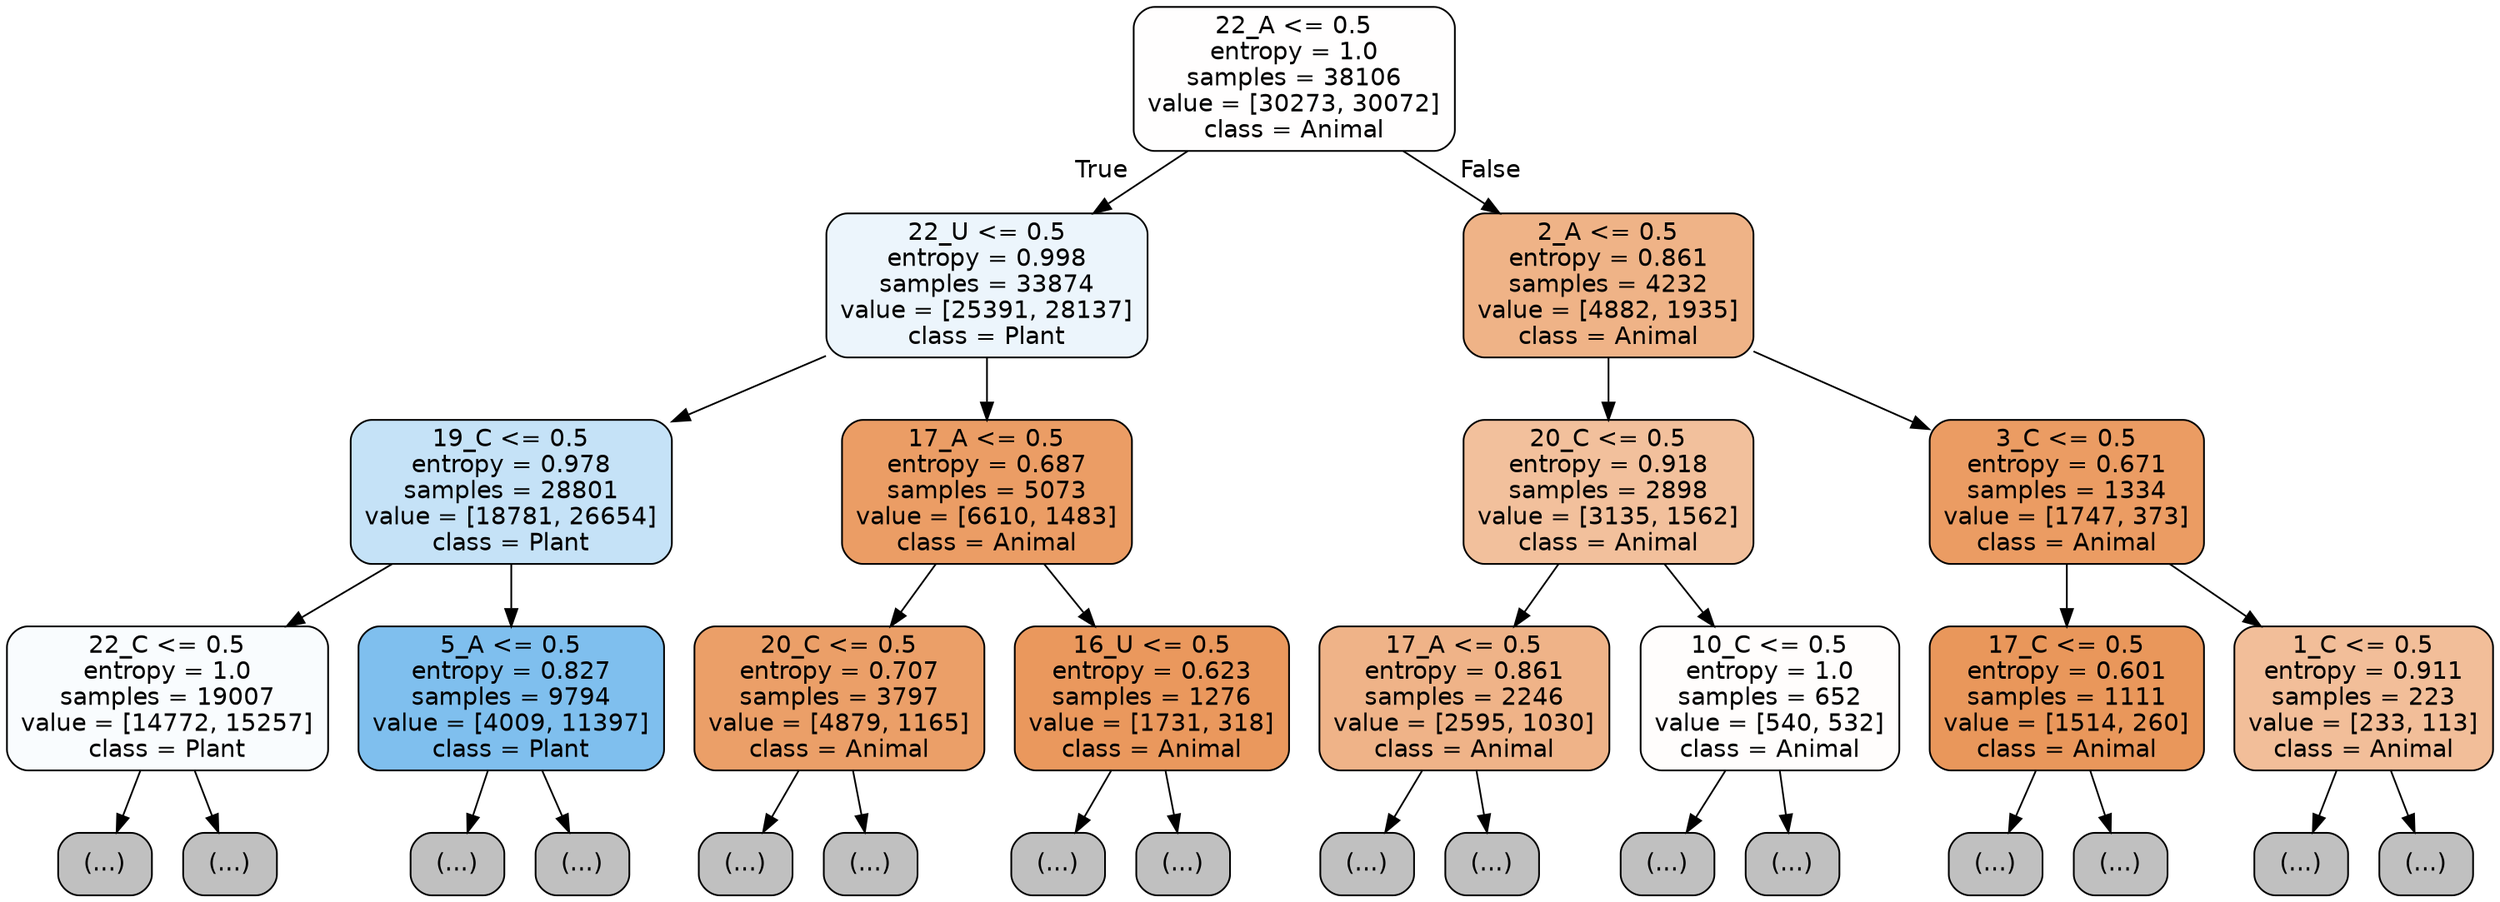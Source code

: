 digraph Tree {
node [shape=box, style="filled, rounded", color="black", fontname="helvetica"] ;
edge [fontname="helvetica"] ;
0 [label="22_A <= 0.5\nentropy = 1.0\nsamples = 38106\nvalue = [30273, 30072]\nclass = Animal", fillcolor="#fffefe"] ;
1 [label="22_U <= 0.5\nentropy = 0.998\nsamples = 33874\nvalue = [25391, 28137]\nclass = Plant", fillcolor="#ecf5fc"] ;
0 -> 1 [labeldistance=2.5, labelangle=45, headlabel="True"] ;
2 [label="19_C <= 0.5\nentropy = 0.978\nsamples = 28801\nvalue = [18781, 26654]\nclass = Plant", fillcolor="#c5e2f7"] ;
1 -> 2 ;
3 [label="22_C <= 0.5\nentropy = 1.0\nsamples = 19007\nvalue = [14772, 15257]\nclass = Plant", fillcolor="#f9fcfe"] ;
2 -> 3 ;
4 [label="(...)", fillcolor="#C0C0C0"] ;
3 -> 4 ;
8043 [label="(...)", fillcolor="#C0C0C0"] ;
3 -> 8043 ;
9338 [label="5_A <= 0.5\nentropy = 0.827\nsamples = 9794\nvalue = [4009, 11397]\nclass = Plant", fillcolor="#7fbfee"] ;
2 -> 9338 ;
9339 [label="(...)", fillcolor="#C0C0C0"] ;
9338 -> 9339 ;
11664 [label="(...)", fillcolor="#C0C0C0"] ;
9338 -> 11664 ;
12385 [label="17_A <= 0.5\nentropy = 0.687\nsamples = 5073\nvalue = [6610, 1483]\nclass = Animal", fillcolor="#eb9d65"] ;
1 -> 12385 ;
12386 [label="20_C <= 0.5\nentropy = 0.707\nsamples = 3797\nvalue = [4879, 1165]\nclass = Animal", fillcolor="#eb9f68"] ;
12385 -> 12386 ;
12387 [label="(...)", fillcolor="#C0C0C0"] ;
12386 -> 12387 ;
13464 [label="(...)", fillcolor="#C0C0C0"] ;
12386 -> 13464 ;
13825 [label="16_U <= 0.5\nentropy = 0.623\nsamples = 1276\nvalue = [1731, 318]\nclass = Animal", fillcolor="#ea985d"] ;
12385 -> 13825 ;
13826 [label="(...)", fillcolor="#C0C0C0"] ;
13825 -> 13826 ;
14163 [label="(...)", fillcolor="#C0C0C0"] ;
13825 -> 14163 ;
14244 [label="2_A <= 0.5\nentropy = 0.861\nsamples = 4232\nvalue = [4882, 1935]\nclass = Animal", fillcolor="#efb387"] ;
0 -> 14244 [labeldistance=2.5, labelangle=-45, headlabel="False"] ;
14245 [label="20_C <= 0.5\nentropy = 0.918\nsamples = 2898\nvalue = [3135, 1562]\nclass = Animal", fillcolor="#f2c09c"] ;
14244 -> 14245 ;
14246 [label="17_A <= 0.5\nentropy = 0.861\nsamples = 2246\nvalue = [2595, 1030]\nclass = Animal", fillcolor="#efb388"] ;
14245 -> 14246 ;
14247 [label="(...)", fillcolor="#C0C0C0"] ;
14246 -> 14247 ;
15074 [label="(...)", fillcolor="#C0C0C0"] ;
14246 -> 15074 ;
15301 [label="10_C <= 0.5\nentropy = 1.0\nsamples = 652\nvalue = [540, 532]\nclass = Animal", fillcolor="#fffdfc"] ;
14245 -> 15301 ;
15302 [label="(...)", fillcolor="#C0C0C0"] ;
15301 -> 15302 ;
15555 [label="(...)", fillcolor="#C0C0C0"] ;
15301 -> 15555 ;
15654 [label="3_C <= 0.5\nentropy = 0.671\nsamples = 1334\nvalue = [1747, 373]\nclass = Animal", fillcolor="#eb9c63"] ;
14244 -> 15654 ;
15655 [label="17_C <= 0.5\nentropy = 0.601\nsamples = 1111\nvalue = [1514, 260]\nclass = Animal", fillcolor="#e9975b"] ;
15654 -> 15655 ;
15656 [label="(...)", fillcolor="#C0C0C0"] ;
15655 -> 15656 ;
15955 [label="(...)", fillcolor="#C0C0C0"] ;
15655 -> 15955 ;
16034 [label="1_C <= 0.5\nentropy = 0.911\nsamples = 223\nvalue = [233, 113]\nclass = Animal", fillcolor="#f2be99"] ;
15654 -> 16034 ;
16035 [label="(...)", fillcolor="#C0C0C0"] ;
16034 -> 16035 ;
16106 [label="(...)", fillcolor="#C0C0C0"] ;
16034 -> 16106 ;
}